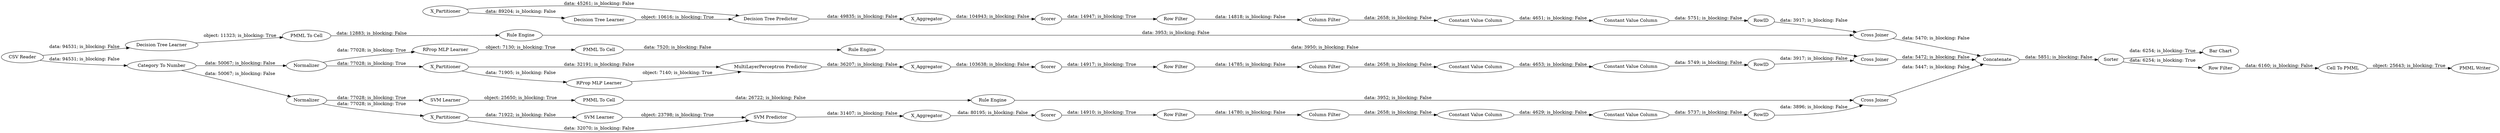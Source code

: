 digraph {
	"-3100569776118326662_34" [label="Rule Engine"]
	"953651463081151725_54" [label="Cell To PMML"]
	"953651463081151725_61" [label="PMML Writer"]
	"-7029068007998582890_32" [label="Decision Tree Predictor"]
	"2156566731454405396_40" [label=Normalizer]
	"-3119913717347470854_28" [label="PMML To Cell"]
	"-2842010447210145350_2" [label=X_Partitioner]
	"-3100569776118326662_22" [label="PMML To Cell"]
	"953651463081151725_60" [label=Concatenate]
	"-1702061167844905772_9" [label="Row Filter"]
	"953651463081151725_58" [label="Category To Number"]
	"-2842010447210145350_32" [label="MultiLayerPerceptron Predictor"]
	"-2842010447210145350_39" [label=Normalizer]
	"-6029090305638227554_292" [label="Constant Value Column"]
	"953651463081151725_52" [label=Sorter]
	"-7052183297529473284_294" [label="Column Filter"]
	"-6029090305638227554_294" [label="Column Filter"]
	"-1702061167844905772_290" [label="Constant Value Column"]
	"-7052183297529473284_292" [label="Constant Value Column"]
	"-1702061167844905772_292" [label="Constant Value Column"]
	"2156566731454405396_31" [label="SVM Learner"]
	"-2842010447210145350_31" [label="RProp MLP Learner"]
	"-7029068007998582890_38" [label="Cross Joiner"]
	"-3100569776118326662_35" [label="RProp MLP Learner"]
	"-7052183297529473284_9" [label="Row Filter"]
	"7412174576178088267_35" [label="Rule Engine"]
	"-1702061167844905772_293" [label=RowID]
	"2156566731454405396_32" [label="SVM Predictor"]
	"-2842010447210145350_38" [label="Cross Joiner"]
	"-7029068007998582890_39" [label=Scorer]
	"-7029068007998582890_2" [label=X_Partitioner]
	"-6029090305638227554_290" [label="Constant Value Column"]
	"-7029068007998582890_7" [label=X_Aggregator]
	"7412174576178088267_34" [label="PMML To Cell"]
	"-7029068007998582890_31" [label="Decision Tree Learner"]
	"-2842010447210145350_7" [label=X_Aggregator]
	"953651463081151725_59" [label="Bar Chart"]
	"2156566731454405396_2" [label=X_Partitioner]
	"-7052183297529473284_290" [label="Constant Value Column"]
	"-1702061167844905772_294" [label="Column Filter"]
	"-6029090305638227554_9" [label="Row Filter"]
	"2156566731454405396_41" [label=Scorer]
	"953651463081151725_53" [label="Row Filter"]
	"-2842010447210145350_40" [label=Scorer]
	"2156566731454405396_7" [label=X_Aggregator]
	"-3119913717347470854_33" [label="Decision Tree Learner"]
	"-6029090305638227554_293" [label=RowID]
	"7412174576178088267_33" [label="SVM Learner"]
	"953651463081151725_63" [label="CSV Reader"]
	"2156566731454405396_39" [label="Cross Joiner"]
	"-7052183297529473284_293" [label=RowID]
	"-3119913717347470854_34" [label="Rule Engine"]
	"-7052183297529473284_9" -> "-7052183297529473284_294" [label="data: 14780; is_blocking: False"]
	"-6029090305638227554_292" -> "-6029090305638227554_293" [label="data: 5751; is_blocking: False"]
	"-2842010447210145350_38" -> "953651463081151725_60" [label="data: 5472; is_blocking: False"]
	"953651463081151725_52" -> "953651463081151725_53" [label="data: 6254; is_blocking: True"]
	"953651463081151725_53" -> "953651463081151725_54" [label="data: 6160; is_blocking: False"]
	"-7052183297529473284_290" -> "-7052183297529473284_292" [label="data: 4629; is_blocking: False"]
	"-2842010447210145350_2" -> "-2842010447210145350_32" [label="data: 32191; is_blocking: False"]
	"-2842010447210145350_2" -> "-2842010447210145350_31" [label="data: 71905; is_blocking: False"]
	"-7052183297529473284_294" -> "-7052183297529473284_290" [label="data: 2658; is_blocking: False"]
	"-2842010447210145350_31" -> "-2842010447210145350_32" [label="object: 7140; is_blocking: True"]
	"953651463081151725_54" -> "953651463081151725_61" [label="object: 25643; is_blocking: True"]
	"2156566731454405396_40" -> "2156566731454405396_2" [label="data: 77028; is_blocking: True"]
	"-7052183297529473284_292" -> "-7052183297529473284_293" [label="data: 5737; is_blocking: False"]
	"953651463081151725_63" -> "953651463081151725_58" [label="data: 94531; is_blocking: False"]
	"-7029068007998582890_39" -> "-6029090305638227554_9" [label="data: 14947; is_blocking: True"]
	"-1702061167844905772_294" -> "-1702061167844905772_290" [label="data: 2658; is_blocking: False"]
	"-3119913717347470854_33" -> "-3119913717347470854_28" [label="object: 11323; is_blocking: True"]
	"-2842010447210145350_7" -> "-2842010447210145350_40" [label="data: 103638; is_blocking: False"]
	"-3100569776118326662_35" -> "-3100569776118326662_22" [label="object: 7130; is_blocking: True"]
	"2156566731454405396_41" -> "-7052183297529473284_9" [label="data: 14910; is_blocking: True"]
	"-6029090305638227554_290" -> "-6029090305638227554_292" [label="data: 4651; is_blocking: False"]
	"-1702061167844905772_293" -> "-2842010447210145350_38" [label="data: 3917; is_blocking: False"]
	"2156566731454405396_2" -> "2156566731454405396_31" [label="data: 71922; is_blocking: False"]
	"-7029068007998582890_7" -> "-7029068007998582890_39" [label="data: 104943; is_blocking: False"]
	"-7029068007998582890_32" -> "-7029068007998582890_7" [label="data: 49835; is_blocking: False"]
	"-1702061167844905772_290" -> "-1702061167844905772_292" [label="data: 4653; is_blocking: False"]
	"2156566731454405396_2" -> "2156566731454405396_32" [label="data: 32070; is_blocking: False"]
	"-3100569776118326662_34" -> "-2842010447210145350_38" [label="data: 3950; is_blocking: False"]
	"2156566731454405396_39" -> "953651463081151725_60" [label="data: 5447; is_blocking: False"]
	"953651463081151725_60" -> "953651463081151725_52" [label="data: 5851; is_blocking: False"]
	"-3119913717347470854_28" -> "-3119913717347470854_34" [label="data: 12883; is_blocking: False"]
	"953651463081151725_63" -> "-3119913717347470854_33" [label="data: 94531; is_blocking: False"]
	"-6029090305638227554_294" -> "-6029090305638227554_290" [label="data: 2658; is_blocking: False"]
	"-7052183297529473284_293" -> "2156566731454405396_39" [label="data: 3896; is_blocking: False"]
	"-6029090305638227554_293" -> "-7029068007998582890_38" [label="data: 3917; is_blocking: False"]
	"953651463081151725_52" -> "953651463081151725_59" [label="data: 6254; is_blocking: True"]
	"-1702061167844905772_292" -> "-1702061167844905772_293" [label="data: 5749; is_blocking: False"]
	"2156566731454405396_7" -> "2156566731454405396_41" [label="data: 80195; is_blocking: False"]
	"-2842010447210145350_39" -> "-3100569776118326662_35" [label="data: 77028; is_blocking: True"]
	"-2842010447210145350_32" -> "-2842010447210145350_7" [label="data: 36207; is_blocking: False"]
	"-7029068007998582890_2" -> "-7029068007998582890_32" [label="data: 45261; is_blocking: False"]
	"-3119913717347470854_34" -> "-7029068007998582890_38" [label="data: 3953; is_blocking: False"]
	"2156566731454405396_40" -> "7412174576178088267_33" [label="data: 77028; is_blocking: True"]
	"-2842010447210145350_40" -> "-1702061167844905772_9" [label="data: 14917; is_blocking: True"]
	"-1702061167844905772_9" -> "-1702061167844905772_294" [label="data: 14785; is_blocking: False"]
	"-2842010447210145350_39" -> "-2842010447210145350_2" [label="data: 77028; is_blocking: True"]
	"7412174576178088267_34" -> "7412174576178088267_35" [label="data: 26722; is_blocking: False"]
	"-6029090305638227554_9" -> "-6029090305638227554_294" [label="data: 14818; is_blocking: False"]
	"-7029068007998582890_31" -> "-7029068007998582890_32" [label="object: 10616; is_blocking: True"]
	"953651463081151725_58" -> "2156566731454405396_40" [label="data: 50067; is_blocking: False"]
	"953651463081151725_58" -> "-2842010447210145350_39" [label="data: 50067; is_blocking: False"]
	"-3100569776118326662_22" -> "-3100569776118326662_34" [label="data: 7520; is_blocking: False"]
	"7412174576178088267_33" -> "7412174576178088267_34" [label="object: 25650; is_blocking: True"]
	"7412174576178088267_35" -> "2156566731454405396_39" [label="data: 3952; is_blocking: False"]
	"-7029068007998582890_2" -> "-7029068007998582890_31" [label="data: 89204; is_blocking: False"]
	"2156566731454405396_31" -> "2156566731454405396_32" [label="object: 23798; is_blocking: True"]
	"-7029068007998582890_38" -> "953651463081151725_60" [label="data: 5470; is_blocking: False"]
	"2156566731454405396_32" -> "2156566731454405396_7" [label="data: 31407; is_blocking: False"]
	rankdir=LR
}
